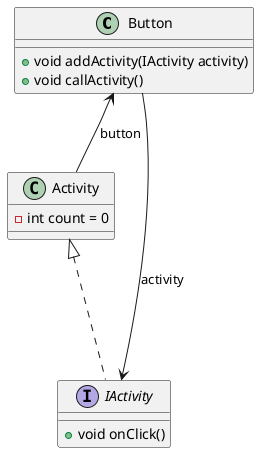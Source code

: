 @startuml
'https://plantuml.com/class-diagram

class Button{
     +void addActivity(IActivity activity)
     +void callActivity()
}
class Activity{
    - int count = 0
}
interface IActivity{
    +void onClick()
}

Button --> IActivity:activity
Activity <|... IActivity
Button <-- Activity:button
@enduml